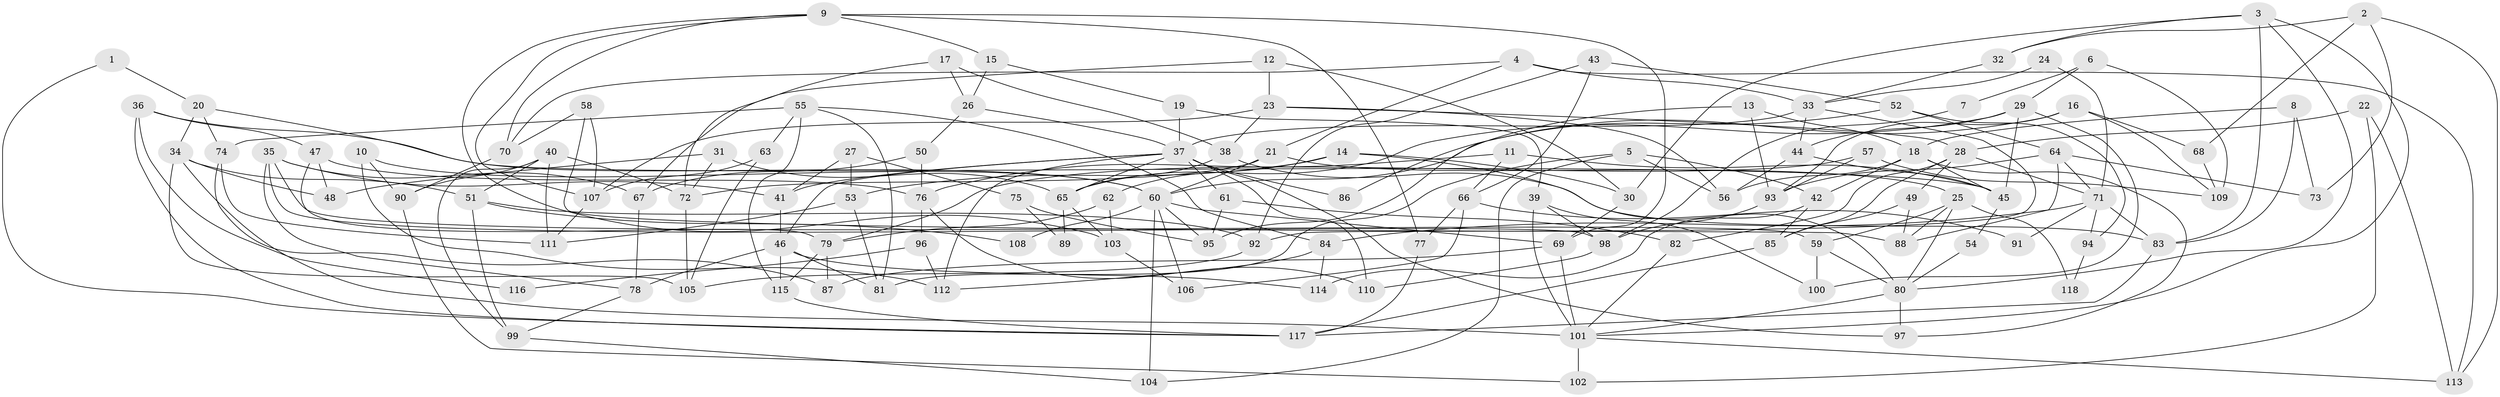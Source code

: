 // coarse degree distribution, {4: 0.1891891891891892, 5: 0.2702702702702703, 9: 0.02702702702702703, 6: 0.14864864864864866, 3: 0.16216216216216217, 7: 0.0945945945945946, 8: 0.05405405405405406, 11: 0.013513513513513514, 2: 0.04054054054054054}
// Generated by graph-tools (version 1.1) at 2025/41/03/06/25 10:41:54]
// undirected, 118 vertices, 236 edges
graph export_dot {
graph [start="1"]
  node [color=gray90,style=filled];
  1;
  2;
  3;
  4;
  5;
  6;
  7;
  8;
  9;
  10;
  11;
  12;
  13;
  14;
  15;
  16;
  17;
  18;
  19;
  20;
  21;
  22;
  23;
  24;
  25;
  26;
  27;
  28;
  29;
  30;
  31;
  32;
  33;
  34;
  35;
  36;
  37;
  38;
  39;
  40;
  41;
  42;
  43;
  44;
  45;
  46;
  47;
  48;
  49;
  50;
  51;
  52;
  53;
  54;
  55;
  56;
  57;
  58;
  59;
  60;
  61;
  62;
  63;
  64;
  65;
  66;
  67;
  68;
  69;
  70;
  71;
  72;
  73;
  74;
  75;
  76;
  77;
  78;
  79;
  80;
  81;
  82;
  83;
  84;
  85;
  86;
  87;
  88;
  89;
  90;
  91;
  92;
  93;
  94;
  95;
  96;
  97;
  98;
  99;
  100;
  101;
  102;
  103;
  104;
  105;
  106;
  107;
  108;
  109;
  110;
  111;
  112;
  113;
  114;
  115;
  116;
  117;
  118;
  1 -- 117;
  1 -- 20;
  2 -- 32;
  2 -- 73;
  2 -- 68;
  2 -- 113;
  3 -- 101;
  3 -- 80;
  3 -- 30;
  3 -- 32;
  3 -- 83;
  4 -- 21;
  4 -- 70;
  4 -- 33;
  4 -- 113;
  5 -- 42;
  5 -- 104;
  5 -- 56;
  5 -- 81;
  6 -- 109;
  6 -- 29;
  6 -- 7;
  7 -- 98;
  8 -- 18;
  8 -- 83;
  8 -- 73;
  9 -- 107;
  9 -- 69;
  9 -- 15;
  9 -- 70;
  9 -- 77;
  9 -- 103;
  10 -- 90;
  10 -- 60;
  10 -- 112;
  11 -- 45;
  11 -- 76;
  11 -- 66;
  12 -- 23;
  12 -- 30;
  12 -- 67;
  13 -- 18;
  13 -- 95;
  13 -- 93;
  14 -- 80;
  14 -- 53;
  14 -- 30;
  14 -- 62;
  15 -- 26;
  15 -- 19;
  16 -- 93;
  16 -- 60;
  16 -- 68;
  16 -- 109;
  17 -- 26;
  17 -- 38;
  17 -- 72;
  18 -- 56;
  18 -- 97;
  18 -- 42;
  18 -- 45;
  19 -- 37;
  19 -- 39;
  20 -- 34;
  20 -- 60;
  20 -- 74;
  21 -- 72;
  21 -- 25;
  21 -- 60;
  22 -- 28;
  22 -- 113;
  22 -- 102;
  23 -- 56;
  23 -- 38;
  23 -- 28;
  23 -- 107;
  24 -- 33;
  24 -- 71;
  25 -- 80;
  25 -- 59;
  25 -- 88;
  25 -- 118;
  26 -- 37;
  26 -- 50;
  27 -- 53;
  27 -- 41;
  27 -- 75;
  28 -- 85;
  28 -- 49;
  28 -- 71;
  28 -- 82;
  29 -- 45;
  29 -- 65;
  29 -- 44;
  29 -- 100;
  30 -- 69;
  31 -- 48;
  31 -- 72;
  31 -- 65;
  32 -- 33;
  33 -- 37;
  33 -- 44;
  33 -- 92;
  34 -- 101;
  34 -- 51;
  34 -- 48;
  34 -- 105;
  35 -- 98;
  35 -- 78;
  35 -- 41;
  35 -- 59;
  35 -- 67;
  36 -- 117;
  36 -- 45;
  36 -- 47;
  36 -- 116;
  37 -- 46;
  37 -- 41;
  37 -- 61;
  37 -- 65;
  37 -- 86;
  37 -- 97;
  37 -- 110;
  37 -- 112;
  38 -- 65;
  38 -- 83;
  39 -- 101;
  39 -- 98;
  39 -- 100;
  40 -- 72;
  40 -- 99;
  40 -- 51;
  40 -- 90;
  40 -- 111;
  41 -- 46;
  42 -- 85;
  42 -- 114;
  43 -- 92;
  43 -- 66;
  43 -- 52;
  44 -- 45;
  44 -- 56;
  45 -- 54;
  46 -- 114;
  46 -- 115;
  46 -- 78;
  46 -- 81;
  47 -- 79;
  47 -- 48;
  47 -- 76;
  49 -- 88;
  49 -- 85;
  50 -- 67;
  50 -- 76;
  51 -- 92;
  51 -- 99;
  51 -- 108;
  52 -- 64;
  52 -- 86;
  52 -- 94;
  53 -- 81;
  53 -- 111;
  54 -- 80;
  55 -- 84;
  55 -- 81;
  55 -- 63;
  55 -- 74;
  55 -- 115;
  57 -- 79;
  57 -- 109;
  57 -- 93;
  58 -- 107;
  58 -- 70;
  58 -- 88;
  59 -- 100;
  59 -- 80;
  60 -- 69;
  60 -- 95;
  60 -- 104;
  60 -- 106;
  60 -- 108;
  61 -- 82;
  61 -- 95;
  62 -- 103;
  62 -- 79;
  63 -- 107;
  63 -- 105;
  64 -- 93;
  64 -- 88;
  64 -- 71;
  64 -- 73;
  65 -- 89;
  65 -- 103;
  66 -- 106;
  66 -- 77;
  66 -- 91;
  67 -- 78;
  68 -- 109;
  69 -- 87;
  69 -- 101;
  70 -- 90;
  71 -- 83;
  71 -- 84;
  71 -- 91;
  71 -- 94;
  72 -- 105;
  74 -- 87;
  74 -- 111;
  75 -- 95;
  75 -- 89;
  76 -- 110;
  76 -- 96;
  77 -- 117;
  78 -- 99;
  79 -- 115;
  79 -- 87;
  80 -- 101;
  80 -- 97;
  82 -- 101;
  83 -- 117;
  84 -- 112;
  84 -- 114;
  85 -- 117;
  90 -- 102;
  92 -- 105;
  93 -- 98;
  94 -- 118;
  96 -- 112;
  96 -- 116;
  98 -- 110;
  99 -- 104;
  101 -- 113;
  101 -- 102;
  103 -- 106;
  107 -- 111;
  115 -- 117;
}
